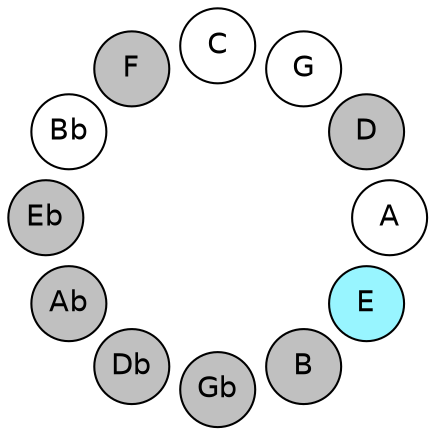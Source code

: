 
graph {

layout = circo;
mindist = .1

node [shape = circle, fontname = Helvetica, margin = 0, style = filled]
edge [style=invis]

subgraph 1 {
	E -- B -- Gb -- Db -- Ab -- Eb -- Bb -- F -- C -- G -- D -- A -- E
}

E [fillcolor = cadetblue1];
B [fillcolor = gray];
Gb [fillcolor = gray];
Db [fillcolor = gray];
Ab [fillcolor = gray];
Eb [fillcolor = gray];
Bb [fillcolor = white];
F [fillcolor = gray];
C [fillcolor = white];
G [fillcolor = white];
D [fillcolor = gray];
A [fillcolor = white];
}

